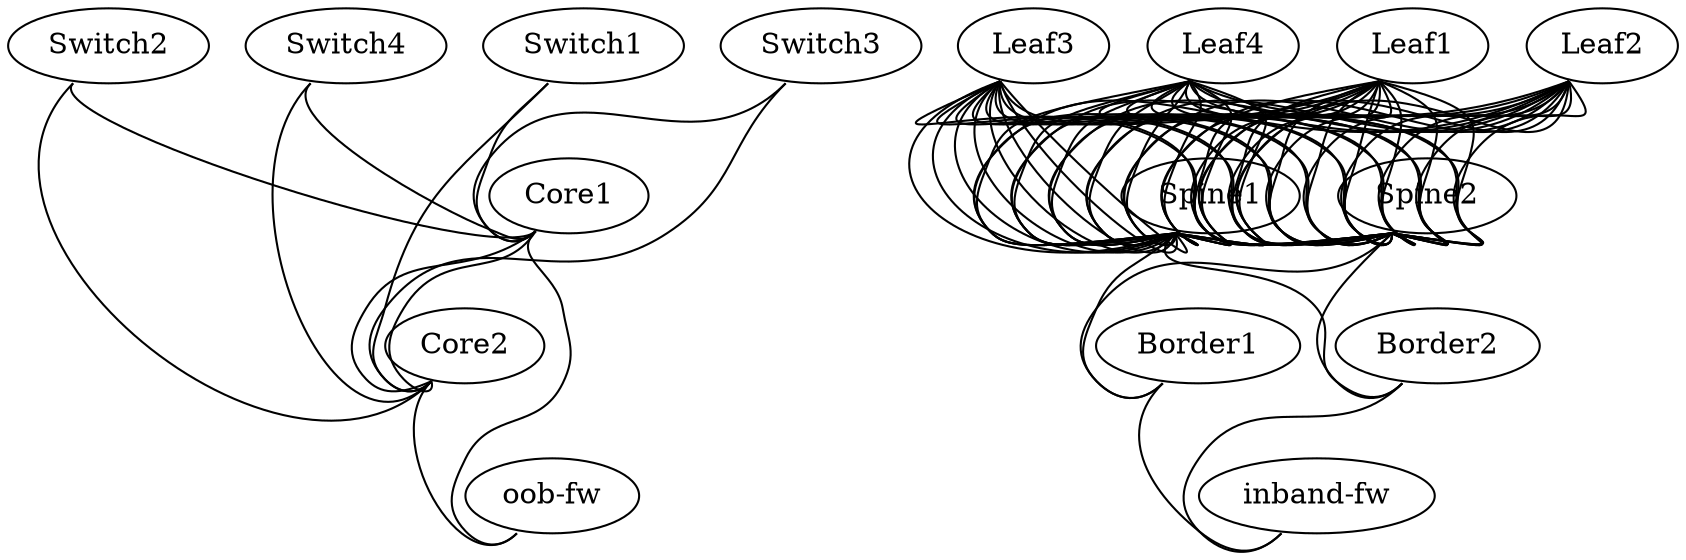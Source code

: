 /*
 * =============================================================================
 * TOPOLOGY.DOT - LLDPq Expected Network Topology Definition
 * =============================================================================
 *
 * PURPOSE:
 *   This file defines the expected/designed network topology connections.
 *   Used by generate_topology.py and generate_topology_full.py to validate
 *   actual LLDP-discovered connections against the intended network design.
 *
 * FORMAT:
 *   GraphViz DOT format - defines network connections as graph edges
 *   "DeviceA":"InterfaceX" -- "DeviceB":"InterfaceY"
 *
 * USAGE:
 *   - Topology validation: Compare LLDP discoveries vs expected design
 *   - Missing link detection: Identify cables not connected as designed
 *   - Network documentation: Visual representation of intended topology
 *   - Change management: Track topology modifications over time
 *
 * VALIDATION LOGIC:
 *   - ✅ LLDP matches DOT: Connection is correct
 *   - ❌ LLDP missing from DOT: Unexpected connection found
 *   - ⚠️  DOT missing from LLDP: Expected connection not found (missing cable)
 *
 * SYNTAX:
 *   graph "NETWORK_NAME" {
 *     "Hostname1":"Interface1" -- "Hostname2":"Interface2"
 *     "Leaf01":"swp49" -- "Spine01":"swp1"
 *   }
 *
 * MAINTENANCE:
 *   - Add new connections when cables are installed
 *   - Remove connections when cables are removed  
 *   - Update when devices/interfaces are renamed
 *   - Keep synchronized with physical network changes
 *
 * NOTE:
 *   Hostnames must match those in devices.yaml and assets.ini for proper
 *   correlation. Interface names must match actual device interface naming.
 *
 * =============================================================================
 */

graph "ACME" {

# OOB-Leaf to OOB-Spine

"Switch1":"swp49" -- "Core1":"swp1"
"Switch1":"swp50" -- "Core2":"swp1"
"Switch2":"swp49" -- "Core1":"swp2"
"Switch2":"swp50" -- "Core2":"swp2"
"Switch3":"swp49" -- "Core1":"swp3"
"Switch3":"swp50" -- "Core2":"swp3"
"Switch4":"swp49" -- "Core1":"swp4"
"Switch4":"swp50" -- "Core2":"swp4"

# OOB-Spine to OOB-FW

"Core1":"swp29" -- "oob-fw":"swp1"
"Core2":"swp29" -- "oob-fw":"swp2"

# OOB-Spine to OOB-Spine

"Core1":"swp31" -- "Core2":"swp31"
"Core1":"swp32" -- "Core2":"swp32"

# TAN-Spine to Border-Leaf

"Spine1":"swp64s0" -- "Border1":"swp1"
"Spine1":"swp64s1" -- "Border2":"swp1"
"Spine2":"swp64s0" -- "Border1":"swp2"
"Spine2":"swp64s1" -- "Border2":"swp2"

# Border-Leaf to inband-fw

"Border1":"swp31" -- "inband-fw":"swp1"
"Border2":"swp31" -- "inband-fw":"swp2"

# TAN-Leaf to TAN-Leaf

# TAN-Leaf to TAN-Spine

"Leaf1":"swp55s0" -- "Spine1":"swp1s0"
"Leaf1":"swp55s1" -- "Spine1":"swp1s1"
"Leaf1":"swp56s0" -- "Spine1":"swp2s0"
"Leaf1":"swp56s1" -- "Spine1":"swp2s1"
"Leaf1":"swp57s0" -- "Spine1":"swp3s0"
"Leaf1":"swp57s1" -- "Spine1":"swp3s1"
"Leaf1":"swp58s0" -- "Spine1":"swp4s0"
"Leaf1":"swp58s1" -- "Spine1":"swp4s1"

"Leaf1":"swp59s0" -- "Spine2":"swp1s0"
"Leaf1":"swp59s1" -- "Spine2":"swp1s1"
"Leaf1":"swp60s0" -- "Spine2":"swp2s0"
"Leaf1":"swp60s1" -- "Spine2":"swp2s1"
"Leaf1":"swp61s0" -- "Spine2":"swp3s0"
"Leaf1":"swp61s1" -- "Spine2":"swp3s1"
"Leaf1":"swp62s0" -- "Spine2":"swp4s0"
"Leaf1":"swp62s1" -- "Spine2":"swp4s1"

"Leaf2":"swp55s0" -- "Spine1":"swp5s0"
"Leaf2":"swp55s1" -- "Spine1":"swp5s1"
"Leaf2":"swp56s0" -- "Spine1":"swp6s0"
"Leaf2":"swp56s1" -- "Spine1":"swp6s1"
"Leaf2":"swp57s0" -- "Spine1":"swp7s0"
"Leaf2":"swp57s1" -- "Spine1":"swp7s1"
"Leaf2":"swp58s0" -- "Spine1":"swp8s0"
"Leaf2":"swp58s1" -- "Spine1":"swp8s1"

"Leaf2":"swp59s0" -- "Spine2":"swp5s0"
"Leaf2":"swp59s1" -- "Spine2":"swp5s1"
"Leaf2":"swp60s0" -- "Spine2":"swp6s0"
"Leaf2":"swp60s1" -- "Spine2":"swp6s1"
"Leaf2":"swp61s0" -- "Spine2":"swp7s0"
"Leaf2":"swp61s1" -- "Spine2":"swp7s1"
"Leaf2":"swp62s0" -- "Spine2":"swp8s0"
"Leaf2":"swp62s1" -- "Spine2":"swp8s1"

"Leaf3":"swp55s0" -- "Spine1":"swp9s0"
"Leaf3":"swp55s1" -- "Spine1":"swp9s1"
"Leaf3":"swp56s0" -- "Spine1":"swp10s0"
"Leaf3":"swp56s1" -- "Spine1":"swp10s1"
"Leaf3":"swp57s0" -- "Spine1":"swp11s0"
"Leaf3":"swp57s1" -- "Spine1":"swp11s1"
"Leaf3":"swp58s0" -- "Spine1":"swp12s0"
"Leaf3":"swp58s1" -- "Spine1":"swp12s1"

"Leaf3":"swp59s0" -- "Spine2":"swp9s0"
"Leaf3":"swp59s1" -- "Spine2":"swp9s1"
"Leaf3":"swp60s0" -- "Spine2":"swp10s0"
"Leaf3":"swp60s1" -- "Spine2":"swp10s1"
"Leaf3":"swp61s0" -- "Spine2":"swp11s0"
"Leaf3":"swp61s1" -- "Spine2":"swp11s1"
"Leaf3":"swp62s0" -- "Spine2":"swp12s0"
"Leaf3":"swp62s1" -- "Spine2":"swp12s1"

"Leaf4":"swp55s0" -- "Spine1":"swp13s0"
"Leaf4":"swp55s1" -- "Spine1":"swp13s1"
"Leaf4":"swp56s0" -- "Spine1":"swp14s0"
"Leaf4":"swp56s1" -- "Spine1":"swp14s1"
"Leaf4":"swp57s0" -- "Spine1":"swp15s0"
"Leaf4":"swp57s1" -- "Spine1":"swp15s1"
"Leaf4":"swp58s0" -- "Spine1":"swp16s0"
"Leaf4":"swp58s1" -- "Spine1":"swp16s1"

"Leaf4":"swp59s0" -- "Spine2":"swp13s0"
"Leaf4":"swp59s1" -- "Spine2":"swp13s1"
"Leaf4":"swp60s0" -- "Spine2":"swp14s0"
"Leaf4":"swp60s1" -- "Spine2":"swp14s1"
"Leaf4":"swp61s0" -- "Spine2":"swp15s0"
"Leaf4":"swp61s1" -- "Spine2":"swp15s1"
"Leaf4":"swp62s0" -- "Spine2":"swp16s0"
"Leaf4":"swp62s1" -- "Spine2":"swp16s1"

}
